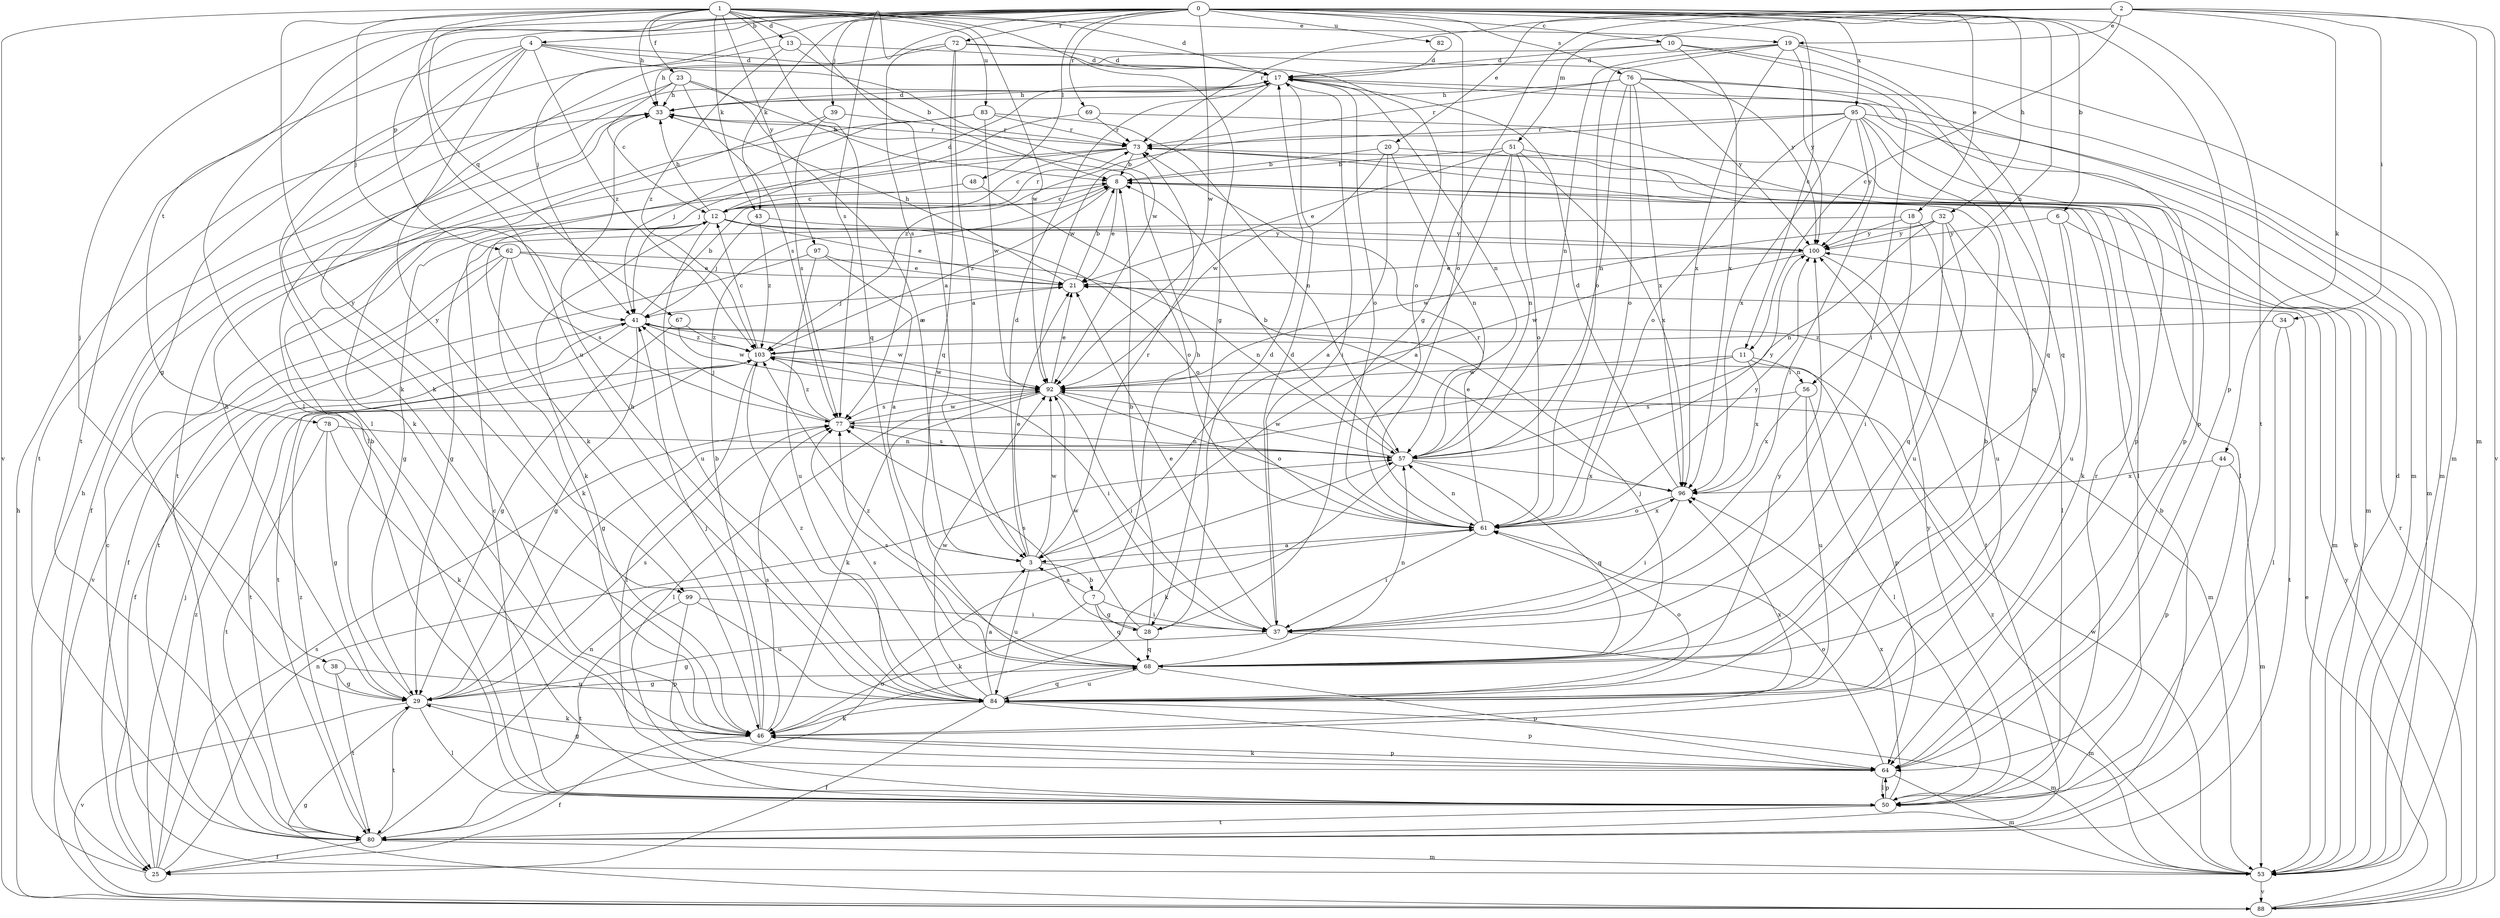 strict digraph  {
0;
1;
2;
3;
4;
6;
7;
8;
10;
11;
12;
13;
17;
18;
19;
20;
21;
23;
25;
28;
29;
32;
33;
34;
37;
38;
39;
41;
43;
44;
46;
48;
50;
51;
53;
56;
57;
61;
62;
64;
67;
68;
69;
72;
73;
76;
77;
78;
80;
82;
83;
84;
88;
92;
95;
96;
97;
99;
100;
103;
0 -> 4  [label=b];
0 -> 6  [label=b];
0 -> 10  [label=c];
0 -> 11  [label=c];
0 -> 18  [label=e];
0 -> 32  [label=h];
0 -> 38  [label=j];
0 -> 39  [label=j];
0 -> 41  [label=j];
0 -> 43  [label=k];
0 -> 48  [label=l];
0 -> 50  [label=l];
0 -> 56  [label=n];
0 -> 61  [label=o];
0 -> 62  [label=p];
0 -> 64  [label=p];
0 -> 69  [label=r];
0 -> 72  [label=r];
0 -> 76  [label=s];
0 -> 77  [label=s];
0 -> 78  [label=t];
0 -> 80  [label=t];
0 -> 82  [label=u];
0 -> 92  [label=w];
0 -> 95  [label=x];
1 -> 3  [label=a];
1 -> 13  [label=d];
1 -> 17  [label=d];
1 -> 19  [label=e];
1 -> 23  [label=f];
1 -> 28  [label=g];
1 -> 33  [label=h];
1 -> 41  [label=j];
1 -> 43  [label=k];
1 -> 67  [label=q];
1 -> 68  [label=q];
1 -> 83  [label=u];
1 -> 84  [label=u];
1 -> 88  [label=v];
1 -> 92  [label=w];
1 -> 97  [label=y];
1 -> 99  [label=y];
2 -> 11  [label=c];
2 -> 19  [label=e];
2 -> 20  [label=e];
2 -> 28  [label=g];
2 -> 34  [label=i];
2 -> 44  [label=k];
2 -> 51  [label=m];
2 -> 53  [label=m];
2 -> 73  [label=r];
2 -> 88  [label=v];
3 -> 7  [label=b];
3 -> 17  [label=d];
3 -> 21  [label=e];
3 -> 73  [label=r];
3 -> 84  [label=u];
3 -> 92  [label=w];
4 -> 17  [label=d];
4 -> 46  [label=k];
4 -> 50  [label=l];
4 -> 61  [label=o];
4 -> 80  [label=t];
4 -> 92  [label=w];
4 -> 99  [label=y];
4 -> 103  [label=z];
6 -> 46  [label=k];
6 -> 53  [label=m];
6 -> 84  [label=u];
6 -> 100  [label=y];
7 -> 3  [label=a];
7 -> 28  [label=g];
7 -> 33  [label=h];
7 -> 37  [label=i];
7 -> 46  [label=k];
7 -> 68  [label=q];
8 -> 12  [label=c];
8 -> 21  [label=e];
8 -> 103  [label=z];
10 -> 17  [label=d];
10 -> 33  [label=h];
10 -> 37  [label=i];
10 -> 68  [label=q];
10 -> 96  [label=x];
11 -> 29  [label=g];
11 -> 56  [label=n];
11 -> 64  [label=p];
11 -> 92  [label=w];
11 -> 96  [label=x];
12 -> 17  [label=d];
12 -> 21  [label=e];
12 -> 29  [label=g];
12 -> 33  [label=h];
12 -> 46  [label=k];
12 -> 61  [label=o];
12 -> 73  [label=r];
12 -> 84  [label=u];
12 -> 100  [label=y];
13 -> 8  [label=b];
13 -> 17  [label=d];
13 -> 29  [label=g];
13 -> 103  [label=z];
17 -> 33  [label=h];
17 -> 37  [label=i];
17 -> 50  [label=l];
17 -> 53  [label=m];
17 -> 57  [label=n];
17 -> 61  [label=o];
17 -> 92  [label=w];
18 -> 29  [label=g];
18 -> 37  [label=i];
18 -> 84  [label=u];
18 -> 100  [label=y];
19 -> 17  [label=d];
19 -> 53  [label=m];
19 -> 57  [label=n];
19 -> 61  [label=o];
19 -> 68  [label=q];
19 -> 96  [label=x];
19 -> 100  [label=y];
20 -> 3  [label=a];
20 -> 8  [label=b];
20 -> 50  [label=l];
20 -> 57  [label=n];
20 -> 92  [label=w];
21 -> 8  [label=b];
21 -> 33  [label=h];
21 -> 41  [label=j];
23 -> 3  [label=a];
23 -> 8  [label=b];
23 -> 12  [label=c];
23 -> 33  [label=h];
23 -> 77  [label=s];
23 -> 80  [label=t];
25 -> 33  [label=h];
25 -> 41  [label=j];
25 -> 57  [label=n];
25 -> 77  [label=s];
25 -> 103  [label=z];
28 -> 8  [label=b];
28 -> 17  [label=d];
28 -> 68  [label=q];
28 -> 77  [label=s];
28 -> 92  [label=w];
29 -> 8  [label=b];
29 -> 33  [label=h];
29 -> 46  [label=k];
29 -> 50  [label=l];
29 -> 77  [label=s];
29 -> 80  [label=t];
29 -> 88  [label=v];
32 -> 50  [label=l];
32 -> 57  [label=n];
32 -> 68  [label=q];
32 -> 84  [label=u];
32 -> 92  [label=w];
32 -> 100  [label=y];
33 -> 17  [label=d];
33 -> 73  [label=r];
34 -> 50  [label=l];
34 -> 80  [label=t];
34 -> 103  [label=z];
37 -> 17  [label=d];
37 -> 21  [label=e];
37 -> 29  [label=g];
37 -> 53  [label=m];
38 -> 29  [label=g];
38 -> 80  [label=t];
38 -> 84  [label=u];
39 -> 46  [label=k];
39 -> 73  [label=r];
39 -> 77  [label=s];
41 -> 8  [label=b];
41 -> 25  [label=f];
41 -> 29  [label=g];
41 -> 53  [label=m];
41 -> 80  [label=t];
41 -> 92  [label=w];
41 -> 103  [label=z];
43 -> 41  [label=j];
43 -> 100  [label=y];
43 -> 103  [label=z];
44 -> 53  [label=m];
44 -> 64  [label=p];
44 -> 96  [label=x];
46 -> 8  [label=b];
46 -> 25  [label=f];
46 -> 41  [label=j];
46 -> 64  [label=p];
46 -> 77  [label=s];
46 -> 96  [label=x];
48 -> 12  [label=c];
48 -> 61  [label=o];
50 -> 12  [label=c];
50 -> 64  [label=p];
50 -> 73  [label=r];
50 -> 80  [label=t];
50 -> 96  [label=x];
50 -> 100  [label=y];
51 -> 3  [label=a];
51 -> 8  [label=b];
51 -> 21  [label=e];
51 -> 50  [label=l];
51 -> 57  [label=n];
51 -> 61  [label=o];
51 -> 96  [label=x];
53 -> 12  [label=c];
53 -> 17  [label=d];
53 -> 88  [label=v];
53 -> 92  [label=w];
53 -> 103  [label=z];
56 -> 50  [label=l];
56 -> 77  [label=s];
56 -> 84  [label=u];
56 -> 96  [label=x];
57 -> 8  [label=b];
57 -> 46  [label=k];
57 -> 68  [label=q];
57 -> 77  [label=s];
57 -> 92  [label=w];
57 -> 96  [label=x];
57 -> 100  [label=y];
61 -> 3  [label=a];
61 -> 37  [label=i];
61 -> 57  [label=n];
61 -> 73  [label=r];
61 -> 96  [label=x];
61 -> 100  [label=y];
62 -> 21  [label=e];
62 -> 25  [label=f];
62 -> 46  [label=k];
62 -> 57  [label=n];
62 -> 77  [label=s];
62 -> 88  [label=v];
64 -> 29  [label=g];
64 -> 46  [label=k];
64 -> 50  [label=l];
64 -> 53  [label=m];
64 -> 61  [label=o];
67 -> 29  [label=g];
67 -> 92  [label=w];
67 -> 103  [label=z];
68 -> 29  [label=g];
68 -> 41  [label=j];
68 -> 57  [label=n];
68 -> 64  [label=p];
68 -> 77  [label=s];
68 -> 84  [label=u];
68 -> 103  [label=z];
69 -> 41  [label=j];
69 -> 64  [label=p];
69 -> 73  [label=r];
72 -> 3  [label=a];
72 -> 17  [label=d];
72 -> 46  [label=k];
72 -> 68  [label=q];
72 -> 77  [label=s];
72 -> 100  [label=y];
73 -> 8  [label=b];
73 -> 12  [label=c];
73 -> 25  [label=f];
73 -> 46  [label=k];
73 -> 53  [label=m];
76 -> 33  [label=h];
76 -> 53  [label=m];
76 -> 57  [label=n];
76 -> 61  [label=o];
76 -> 64  [label=p];
76 -> 73  [label=r];
76 -> 96  [label=x];
76 -> 100  [label=y];
77 -> 41  [label=j];
77 -> 57  [label=n];
77 -> 92  [label=w];
77 -> 103  [label=z];
78 -> 29  [label=g];
78 -> 46  [label=k];
78 -> 57  [label=n];
78 -> 80  [label=t];
80 -> 8  [label=b];
80 -> 25  [label=f];
80 -> 53  [label=m];
80 -> 57  [label=n];
80 -> 61  [label=o];
80 -> 103  [label=z];
82 -> 17  [label=d];
83 -> 41  [label=j];
83 -> 57  [label=n];
83 -> 73  [label=r];
83 -> 80  [label=t];
83 -> 92  [label=w];
84 -> 3  [label=a];
84 -> 8  [label=b];
84 -> 25  [label=f];
84 -> 33  [label=h];
84 -> 46  [label=k];
84 -> 53  [label=m];
84 -> 61  [label=o];
84 -> 64  [label=p];
84 -> 68  [label=q];
84 -> 77  [label=s];
84 -> 92  [label=w];
84 -> 100  [label=y];
84 -> 103  [label=z];
88 -> 8  [label=b];
88 -> 21  [label=e];
88 -> 29  [label=g];
88 -> 33  [label=h];
88 -> 73  [label=r];
88 -> 100  [label=y];
92 -> 21  [label=e];
92 -> 37  [label=i];
92 -> 46  [label=k];
92 -> 50  [label=l];
92 -> 61  [label=o];
92 -> 77  [label=s];
95 -> 37  [label=i];
95 -> 53  [label=m];
95 -> 61  [label=o];
95 -> 64  [label=p];
95 -> 68  [label=q];
95 -> 73  [label=r];
95 -> 96  [label=x];
95 -> 100  [label=y];
95 -> 103  [label=z];
96 -> 17  [label=d];
96 -> 21  [label=e];
96 -> 37  [label=i];
96 -> 61  [label=o];
97 -> 3  [label=a];
97 -> 21  [label=e];
97 -> 80  [label=t];
97 -> 84  [label=u];
99 -> 37  [label=i];
99 -> 64  [label=p];
99 -> 80  [label=t];
99 -> 84  [label=u];
100 -> 21  [label=e];
100 -> 80  [label=t];
100 -> 92  [label=w];
103 -> 12  [label=c];
103 -> 21  [label=e];
103 -> 37  [label=i];
103 -> 50  [label=l];
103 -> 80  [label=t];
103 -> 92  [label=w];
}
